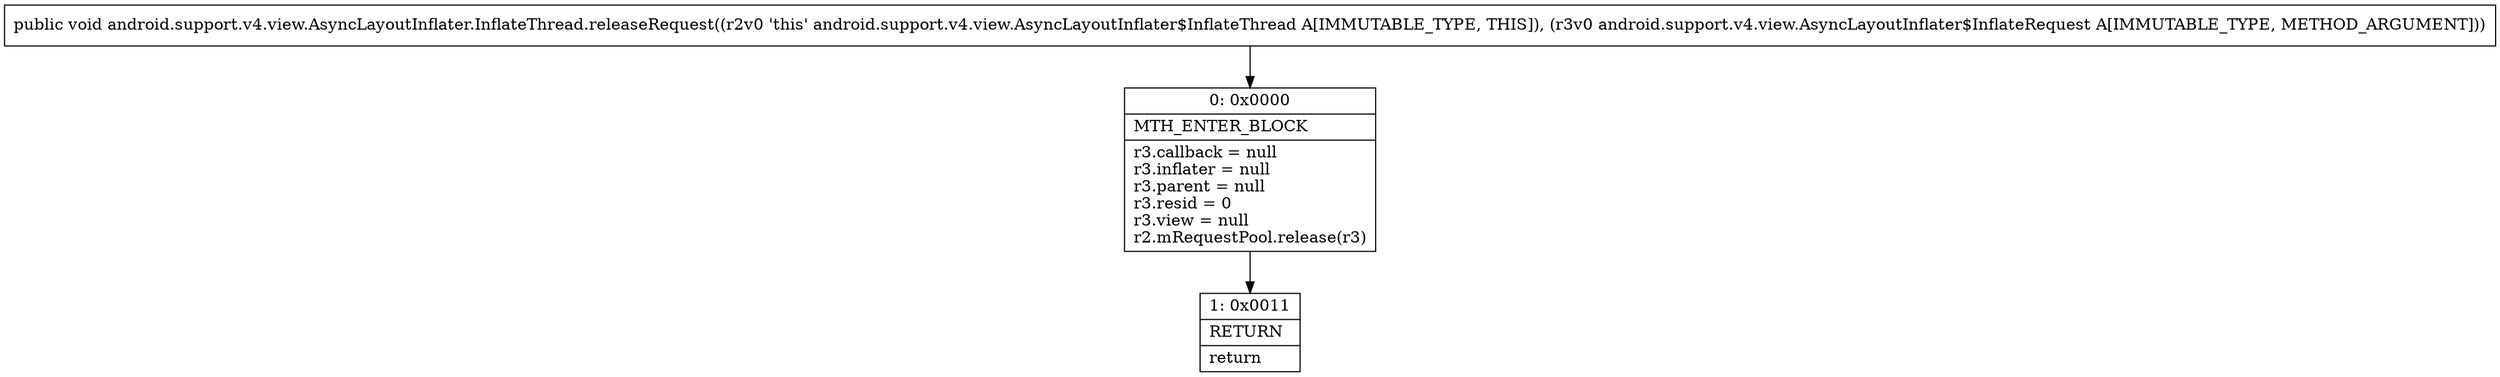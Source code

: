 digraph "CFG forandroid.support.v4.view.AsyncLayoutInflater.InflateThread.releaseRequest(Landroid\/support\/v4\/view\/AsyncLayoutInflater$InflateRequest;)V" {
Node_0 [shape=record,label="{0\:\ 0x0000|MTH_ENTER_BLOCK\l|r3.callback = null\lr3.inflater = null\lr3.parent = null\lr3.resid = 0\lr3.view = null\lr2.mRequestPool.release(r3)\l}"];
Node_1 [shape=record,label="{1\:\ 0x0011|RETURN\l|return\l}"];
MethodNode[shape=record,label="{public void android.support.v4.view.AsyncLayoutInflater.InflateThread.releaseRequest((r2v0 'this' android.support.v4.view.AsyncLayoutInflater$InflateThread A[IMMUTABLE_TYPE, THIS]), (r3v0 android.support.v4.view.AsyncLayoutInflater$InflateRequest A[IMMUTABLE_TYPE, METHOD_ARGUMENT])) }"];
MethodNode -> Node_0;
Node_0 -> Node_1;
}

